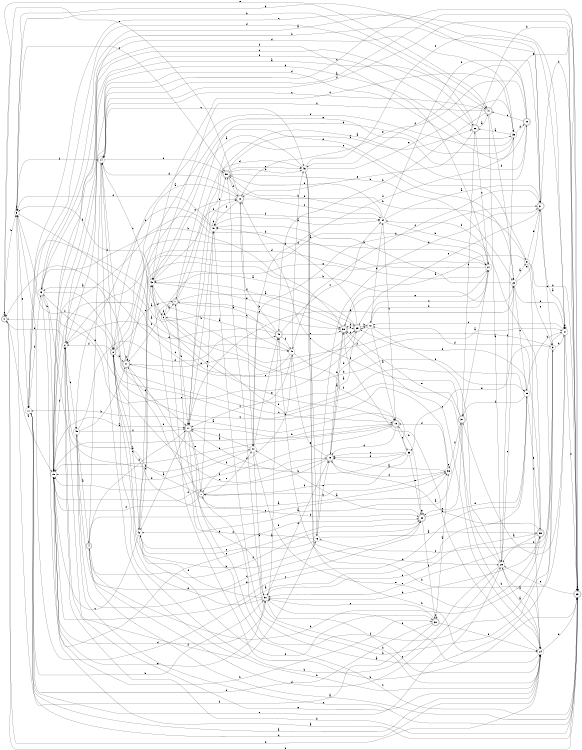 digraph n42_5 {
__start0 [label="" shape="none"];

rankdir=LR;
size="8,5";

s0 [style="rounded,filled", color="black", fillcolor="white" shape="doublecircle", label="0"];
s1 [style="rounded,filled", color="black", fillcolor="white" shape="doublecircle", label="1"];
s2 [style="filled", color="black", fillcolor="white" shape="circle", label="2"];
s3 [style="filled", color="black", fillcolor="white" shape="circle", label="3"];
s4 [style="rounded,filled", color="black", fillcolor="white" shape="doublecircle", label="4"];
s5 [style="filled", color="black", fillcolor="white" shape="circle", label="5"];
s6 [style="filled", color="black", fillcolor="white" shape="circle", label="6"];
s7 [style="rounded,filled", color="black", fillcolor="white" shape="doublecircle", label="7"];
s8 [style="rounded,filled", color="black", fillcolor="white" shape="doublecircle", label="8"];
s9 [style="filled", color="black", fillcolor="white" shape="circle", label="9"];
s10 [style="rounded,filled", color="black", fillcolor="white" shape="doublecircle", label="10"];
s11 [style="filled", color="black", fillcolor="white" shape="circle", label="11"];
s12 [style="filled", color="black", fillcolor="white" shape="circle", label="12"];
s13 [style="filled", color="black", fillcolor="white" shape="circle", label="13"];
s14 [style="filled", color="black", fillcolor="white" shape="circle", label="14"];
s15 [style="filled", color="black", fillcolor="white" shape="circle", label="15"];
s16 [style="filled", color="black", fillcolor="white" shape="circle", label="16"];
s17 [style="rounded,filled", color="black", fillcolor="white" shape="doublecircle", label="17"];
s18 [style="rounded,filled", color="black", fillcolor="white" shape="doublecircle", label="18"];
s19 [style="rounded,filled", color="black", fillcolor="white" shape="doublecircle", label="19"];
s20 [style="rounded,filled", color="black", fillcolor="white" shape="doublecircle", label="20"];
s21 [style="filled", color="black", fillcolor="white" shape="circle", label="21"];
s22 [style="filled", color="black", fillcolor="white" shape="circle", label="22"];
s23 [style="rounded,filled", color="black", fillcolor="white" shape="doublecircle", label="23"];
s24 [style="filled", color="black", fillcolor="white" shape="circle", label="24"];
s25 [style="filled", color="black", fillcolor="white" shape="circle", label="25"];
s26 [style="rounded,filled", color="black", fillcolor="white" shape="doublecircle", label="26"];
s27 [style="filled", color="black", fillcolor="white" shape="circle", label="27"];
s28 [style="filled", color="black", fillcolor="white" shape="circle", label="28"];
s29 [style="rounded,filled", color="black", fillcolor="white" shape="doublecircle", label="29"];
s30 [style="rounded,filled", color="black", fillcolor="white" shape="doublecircle", label="30"];
s31 [style="rounded,filled", color="black", fillcolor="white" shape="doublecircle", label="31"];
s32 [style="rounded,filled", color="black", fillcolor="white" shape="doublecircle", label="32"];
s33 [style="filled", color="black", fillcolor="white" shape="circle", label="33"];
s34 [style="filled", color="black", fillcolor="white" shape="circle", label="34"];
s35 [style="filled", color="black", fillcolor="white" shape="circle", label="35"];
s36 [style="filled", color="black", fillcolor="white" shape="circle", label="36"];
s37 [style="rounded,filled", color="black", fillcolor="white" shape="doublecircle", label="37"];
s38 [style="rounded,filled", color="black", fillcolor="white" shape="doublecircle", label="38"];
s39 [style="rounded,filled", color="black", fillcolor="white" shape="doublecircle", label="39"];
s40 [style="filled", color="black", fillcolor="white" shape="circle", label="40"];
s41 [style="rounded,filled", color="black", fillcolor="white" shape="doublecircle", label="41"];
s42 [style="filled", color="black", fillcolor="white" shape="circle", label="42"];
s43 [style="filled", color="black", fillcolor="white" shape="circle", label="43"];
s44 [style="filled", color="black", fillcolor="white" shape="circle", label="44"];
s45 [style="filled", color="black", fillcolor="white" shape="circle", label="45"];
s46 [style="filled", color="black", fillcolor="white" shape="circle", label="46"];
s47 [style="rounded,filled", color="black", fillcolor="white" shape="doublecircle", label="47"];
s48 [style="filled", color="black", fillcolor="white" shape="circle", label="48"];
s49 [style="rounded,filled", color="black", fillcolor="white" shape="doublecircle", label="49"];
s50 [style="rounded,filled", color="black", fillcolor="white" shape="doublecircle", label="50"];
s51 [style="filled", color="black", fillcolor="white" shape="circle", label="51"];
s0 -> s15 [label="a"];
s0 -> s9 [label="b"];
s0 -> s0 [label="c"];
s0 -> s24 [label="d"];
s0 -> s41 [label="e"];
s0 -> s23 [label="f"];
s1 -> s2 [label="a"];
s1 -> s32 [label="b"];
s1 -> s48 [label="c"];
s1 -> s47 [label="d"];
s1 -> s44 [label="e"];
s1 -> s15 [label="f"];
s2 -> s41 [label="a"];
s2 -> s0 [label="b"];
s2 -> s45 [label="c"];
s2 -> s33 [label="d"];
s2 -> s24 [label="e"];
s2 -> s16 [label="f"];
s3 -> s1 [label="a"];
s3 -> s48 [label="b"];
s3 -> s16 [label="c"];
s3 -> s27 [label="d"];
s3 -> s35 [label="e"];
s3 -> s6 [label="f"];
s4 -> s23 [label="a"];
s4 -> s39 [label="b"];
s4 -> s36 [label="c"];
s4 -> s17 [label="d"];
s4 -> s14 [label="e"];
s4 -> s32 [label="f"];
s5 -> s38 [label="a"];
s5 -> s23 [label="b"];
s5 -> s3 [label="c"];
s5 -> s31 [label="d"];
s5 -> s47 [label="e"];
s5 -> s24 [label="f"];
s6 -> s7 [label="a"];
s6 -> s23 [label="b"];
s6 -> s14 [label="c"];
s6 -> s25 [label="d"];
s6 -> s19 [label="e"];
s6 -> s6 [label="f"];
s7 -> s29 [label="a"];
s7 -> s17 [label="b"];
s7 -> s38 [label="c"];
s7 -> s46 [label="d"];
s7 -> s22 [label="e"];
s7 -> s47 [label="f"];
s8 -> s36 [label="a"];
s8 -> s47 [label="b"];
s8 -> s9 [label="c"];
s8 -> s21 [label="d"];
s8 -> s7 [label="e"];
s8 -> s2 [label="f"];
s9 -> s40 [label="a"];
s9 -> s41 [label="b"];
s9 -> s50 [label="c"];
s9 -> s9 [label="d"];
s9 -> s11 [label="e"];
s9 -> s14 [label="f"];
s10 -> s8 [label="a"];
s10 -> s5 [label="b"];
s10 -> s44 [label="c"];
s10 -> s14 [label="d"];
s10 -> s0 [label="e"];
s10 -> s48 [label="f"];
s11 -> s24 [label="a"];
s11 -> s51 [label="b"];
s11 -> s31 [label="c"];
s11 -> s24 [label="d"];
s11 -> s28 [label="e"];
s11 -> s13 [label="f"];
s12 -> s19 [label="a"];
s12 -> s34 [label="b"];
s12 -> s0 [label="c"];
s12 -> s21 [label="d"];
s12 -> s29 [label="e"];
s12 -> s28 [label="f"];
s13 -> s27 [label="a"];
s13 -> s15 [label="b"];
s13 -> s25 [label="c"];
s13 -> s33 [label="d"];
s13 -> s32 [label="e"];
s13 -> s44 [label="f"];
s14 -> s23 [label="a"];
s14 -> s24 [label="b"];
s14 -> s46 [label="c"];
s14 -> s50 [label="d"];
s14 -> s17 [label="e"];
s14 -> s8 [label="f"];
s15 -> s17 [label="a"];
s15 -> s30 [label="b"];
s15 -> s26 [label="c"];
s15 -> s51 [label="d"];
s15 -> s51 [label="e"];
s15 -> s2 [label="f"];
s16 -> s39 [label="a"];
s16 -> s42 [label="b"];
s16 -> s42 [label="c"];
s16 -> s31 [label="d"];
s16 -> s18 [label="e"];
s16 -> s43 [label="f"];
s17 -> s42 [label="a"];
s17 -> s19 [label="b"];
s17 -> s23 [label="c"];
s17 -> s10 [label="d"];
s17 -> s1 [label="e"];
s17 -> s3 [label="f"];
s18 -> s29 [label="a"];
s18 -> s38 [label="b"];
s18 -> s8 [label="c"];
s18 -> s15 [label="d"];
s18 -> s40 [label="e"];
s18 -> s36 [label="f"];
s19 -> s15 [label="a"];
s19 -> s15 [label="b"];
s19 -> s35 [label="c"];
s19 -> s18 [label="d"];
s19 -> s43 [label="e"];
s19 -> s15 [label="f"];
s20 -> s17 [label="a"];
s20 -> s9 [label="b"];
s20 -> s41 [label="c"];
s20 -> s2 [label="d"];
s20 -> s10 [label="e"];
s20 -> s46 [label="f"];
s21 -> s37 [label="a"];
s21 -> s15 [label="b"];
s21 -> s12 [label="c"];
s21 -> s2 [label="d"];
s21 -> s6 [label="e"];
s21 -> s13 [label="f"];
s22 -> s5 [label="a"];
s22 -> s48 [label="b"];
s22 -> s25 [label="c"];
s22 -> s27 [label="d"];
s22 -> s31 [label="e"];
s22 -> s17 [label="f"];
s23 -> s15 [label="a"];
s23 -> s2 [label="b"];
s23 -> s14 [label="c"];
s23 -> s23 [label="d"];
s23 -> s28 [label="e"];
s23 -> s14 [label="f"];
s24 -> s28 [label="a"];
s24 -> s50 [label="b"];
s24 -> s38 [label="c"];
s24 -> s23 [label="d"];
s24 -> s51 [label="e"];
s24 -> s38 [label="f"];
s25 -> s9 [label="a"];
s25 -> s27 [label="b"];
s25 -> s15 [label="c"];
s25 -> s29 [label="d"];
s25 -> s39 [label="e"];
s25 -> s37 [label="f"];
s26 -> s41 [label="a"];
s26 -> s23 [label="b"];
s26 -> s21 [label="c"];
s26 -> s11 [label="d"];
s26 -> s10 [label="e"];
s26 -> s15 [label="f"];
s27 -> s37 [label="a"];
s27 -> s49 [label="b"];
s27 -> s12 [label="c"];
s27 -> s28 [label="d"];
s27 -> s27 [label="e"];
s27 -> s23 [label="f"];
s28 -> s24 [label="a"];
s28 -> s8 [label="b"];
s28 -> s22 [label="c"];
s28 -> s4 [label="d"];
s28 -> s38 [label="e"];
s28 -> s33 [label="f"];
s29 -> s43 [label="a"];
s29 -> s12 [label="b"];
s29 -> s0 [label="c"];
s29 -> s48 [label="d"];
s29 -> s15 [label="e"];
s29 -> s38 [label="f"];
s30 -> s36 [label="a"];
s30 -> s24 [label="b"];
s30 -> s30 [label="c"];
s30 -> s11 [label="d"];
s30 -> s51 [label="e"];
s30 -> s9 [label="f"];
s31 -> s27 [label="a"];
s31 -> s15 [label="b"];
s31 -> s3 [label="c"];
s31 -> s23 [label="d"];
s31 -> s29 [label="e"];
s31 -> s40 [label="f"];
s32 -> s44 [label="a"];
s32 -> s19 [label="b"];
s32 -> s45 [label="c"];
s32 -> s25 [label="d"];
s32 -> s32 [label="e"];
s32 -> s30 [label="f"];
s33 -> s26 [label="a"];
s33 -> s7 [label="b"];
s33 -> s43 [label="c"];
s33 -> s20 [label="d"];
s33 -> s8 [label="e"];
s33 -> s44 [label="f"];
s34 -> s31 [label="a"];
s34 -> s21 [label="b"];
s34 -> s19 [label="c"];
s34 -> s50 [label="d"];
s34 -> s31 [label="e"];
s34 -> s50 [label="f"];
s35 -> s11 [label="a"];
s35 -> s17 [label="b"];
s35 -> s18 [label="c"];
s35 -> s18 [label="d"];
s35 -> s32 [label="e"];
s35 -> s1 [label="f"];
s36 -> s18 [label="a"];
s36 -> s1 [label="b"];
s36 -> s13 [label="c"];
s36 -> s19 [label="d"];
s36 -> s36 [label="e"];
s36 -> s37 [label="f"];
s37 -> s42 [label="a"];
s37 -> s24 [label="b"];
s37 -> s26 [label="c"];
s37 -> s8 [label="d"];
s37 -> s32 [label="e"];
s37 -> s10 [label="f"];
s38 -> s18 [label="a"];
s38 -> s13 [label="b"];
s38 -> s29 [label="c"];
s38 -> s29 [label="d"];
s38 -> s21 [label="e"];
s38 -> s43 [label="f"];
s39 -> s18 [label="a"];
s39 -> s51 [label="b"];
s39 -> s51 [label="c"];
s39 -> s12 [label="d"];
s39 -> s51 [label="e"];
s39 -> s34 [label="f"];
s40 -> s7 [label="a"];
s40 -> s46 [label="b"];
s40 -> s17 [label="c"];
s40 -> s1 [label="d"];
s40 -> s47 [label="e"];
s40 -> s19 [label="f"];
s41 -> s28 [label="a"];
s41 -> s49 [label="b"];
s41 -> s14 [label="c"];
s41 -> s22 [label="d"];
s41 -> s23 [label="e"];
s41 -> s43 [label="f"];
s42 -> s21 [label="a"];
s42 -> s22 [label="b"];
s42 -> s15 [label="c"];
s42 -> s30 [label="d"];
s42 -> s43 [label="e"];
s42 -> s32 [label="f"];
s43 -> s40 [label="a"];
s43 -> s9 [label="b"];
s43 -> s10 [label="c"];
s43 -> s6 [label="d"];
s43 -> s38 [label="e"];
s43 -> s34 [label="f"];
s44 -> s51 [label="a"];
s44 -> s31 [label="b"];
s44 -> s49 [label="c"];
s44 -> s15 [label="d"];
s44 -> s39 [label="e"];
s44 -> s17 [label="f"];
s45 -> s4 [label="a"];
s45 -> s47 [label="b"];
s45 -> s23 [label="c"];
s45 -> s49 [label="d"];
s45 -> s32 [label="e"];
s45 -> s17 [label="f"];
s46 -> s43 [label="a"];
s46 -> s24 [label="b"];
s46 -> s16 [label="c"];
s46 -> s28 [label="d"];
s46 -> s33 [label="e"];
s46 -> s27 [label="f"];
s47 -> s13 [label="a"];
s47 -> s47 [label="b"];
s47 -> s42 [label="c"];
s47 -> s27 [label="d"];
s47 -> s20 [label="e"];
s47 -> s18 [label="f"];
s48 -> s34 [label="a"];
s48 -> s17 [label="b"];
s48 -> s45 [label="c"];
s48 -> s48 [label="d"];
s48 -> s50 [label="e"];
s48 -> s9 [label="f"];
s49 -> s11 [label="a"];
s49 -> s10 [label="b"];
s49 -> s34 [label="c"];
s49 -> s2 [label="d"];
s49 -> s38 [label="e"];
s49 -> s40 [label="f"];
s50 -> s26 [label="a"];
s50 -> s22 [label="b"];
s50 -> s34 [label="c"];
s50 -> s46 [label="d"];
s50 -> s46 [label="e"];
s50 -> s10 [label="f"];
s51 -> s49 [label="a"];
s51 -> s7 [label="b"];
s51 -> s24 [label="c"];
s51 -> s8 [label="d"];
s51 -> s8 [label="e"];
s51 -> s18 [label="f"];

}